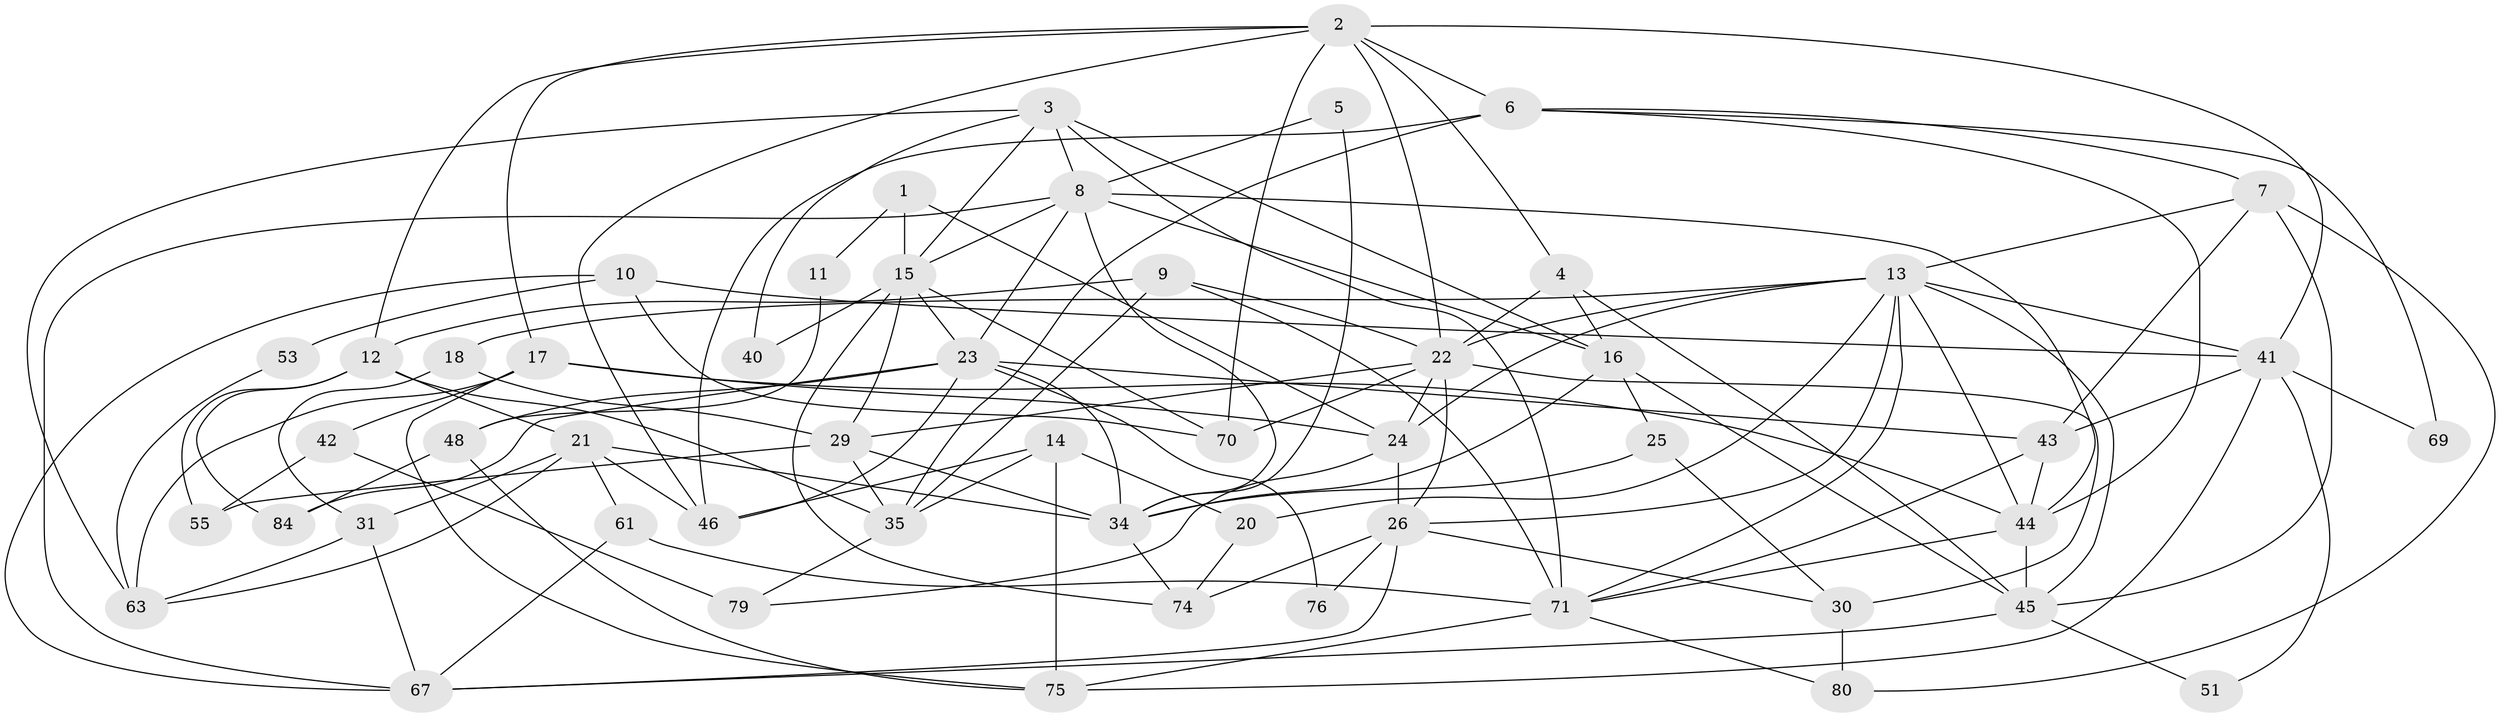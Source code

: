 // Generated by graph-tools (version 1.1) at 2025/52/02/27/25 19:52:09]
// undirected, 53 vertices, 130 edges
graph export_dot {
graph [start="1"]
  node [color=gray90,style=filled];
  1;
  2 [super="+33"];
  3 [super="+38"];
  4 [super="+32"];
  5;
  6 [super="+81"];
  7;
  8 [super="+57"];
  9 [super="+64"];
  10 [super="+19"];
  11;
  12 [super="+27"];
  13 [super="+54"];
  14 [super="+39"];
  15 [super="+58"];
  16 [super="+72"];
  17 [super="+77"];
  18;
  20;
  21 [super="+28"];
  22 [super="+52"];
  23 [super="+50"];
  24 [super="+68"];
  25;
  26 [super="+78"];
  29 [super="+36"];
  30 [super="+59"];
  31 [super="+73"];
  34 [super="+37"];
  35 [super="+65"];
  40;
  41 [super="+62"];
  42 [super="+47"];
  43 [super="+60"];
  44 [super="+66"];
  45 [super="+49"];
  46 [super="+56"];
  48;
  51;
  53;
  55;
  61;
  63 [super="+82"];
  67;
  69;
  70;
  71 [super="+83"];
  74;
  75;
  76;
  79;
  80;
  84;
  1 -- 15;
  1 -- 24;
  1 -- 11;
  2 -- 4;
  2 -- 17;
  2 -- 70;
  2 -- 41;
  2 -- 12;
  2 -- 46;
  2 -- 6;
  2 -- 22;
  3 -- 40;
  3 -- 15;
  3 -- 71;
  3 -- 16;
  3 -- 8;
  3 -- 63;
  4 -- 45;
  4 -- 22;
  4 -- 16;
  5 -- 8;
  5 -- 34;
  6 -- 44;
  6 -- 46 [weight=2];
  6 -- 69;
  6 -- 7;
  6 -- 35;
  7 -- 43;
  7 -- 45;
  7 -- 80;
  7 -- 13;
  8 -- 16 [weight=2];
  8 -- 44;
  8 -- 67;
  8 -- 15;
  8 -- 34;
  8 -- 23;
  9 -- 22;
  9 -- 12;
  9 -- 35;
  9 -- 71;
  10 -- 53 [weight=2];
  10 -- 67;
  10 -- 70;
  10 -- 41;
  11 -- 48;
  12 -- 55;
  12 -- 84;
  12 -- 21;
  12 -- 35;
  13 -- 18;
  13 -- 22;
  13 -- 41;
  13 -- 45;
  13 -- 71;
  13 -- 20;
  13 -- 26;
  13 -- 24;
  13 -- 44;
  14 -- 20;
  14 -- 75;
  14 -- 35;
  14 -- 46;
  15 -- 40;
  15 -- 74;
  15 -- 29;
  15 -- 23;
  15 -- 70;
  16 -- 25;
  16 -- 45;
  16 -- 34;
  17 -- 63;
  17 -- 75;
  17 -- 24;
  17 -- 44;
  17 -- 42;
  18 -- 29;
  18 -- 31;
  20 -- 74;
  21 -- 34;
  21 -- 61;
  21 -- 63;
  21 -- 46;
  21 -- 31;
  22 -- 70;
  22 -- 30 [weight=2];
  22 -- 24;
  22 -- 29;
  22 -- 26;
  23 -- 34;
  23 -- 43;
  23 -- 46;
  23 -- 76;
  23 -- 84;
  23 -- 48;
  24 -- 79;
  24 -- 26;
  25 -- 34;
  25 -- 30;
  26 -- 67;
  26 -- 76;
  26 -- 74;
  26 -- 30;
  29 -- 55;
  29 -- 34;
  29 -- 35;
  30 -- 80;
  31 -- 63;
  31 -- 67;
  34 -- 74;
  35 -- 79;
  41 -- 75;
  41 -- 69;
  41 -- 51;
  41 -- 43;
  42 -- 79 [weight=2];
  42 -- 55;
  43 -- 44;
  43 -- 71;
  44 -- 45;
  44 -- 71;
  45 -- 51;
  45 -- 67;
  48 -- 84;
  48 -- 75;
  53 -- 63;
  61 -- 67;
  61 -- 71;
  71 -- 80;
  71 -- 75;
}
